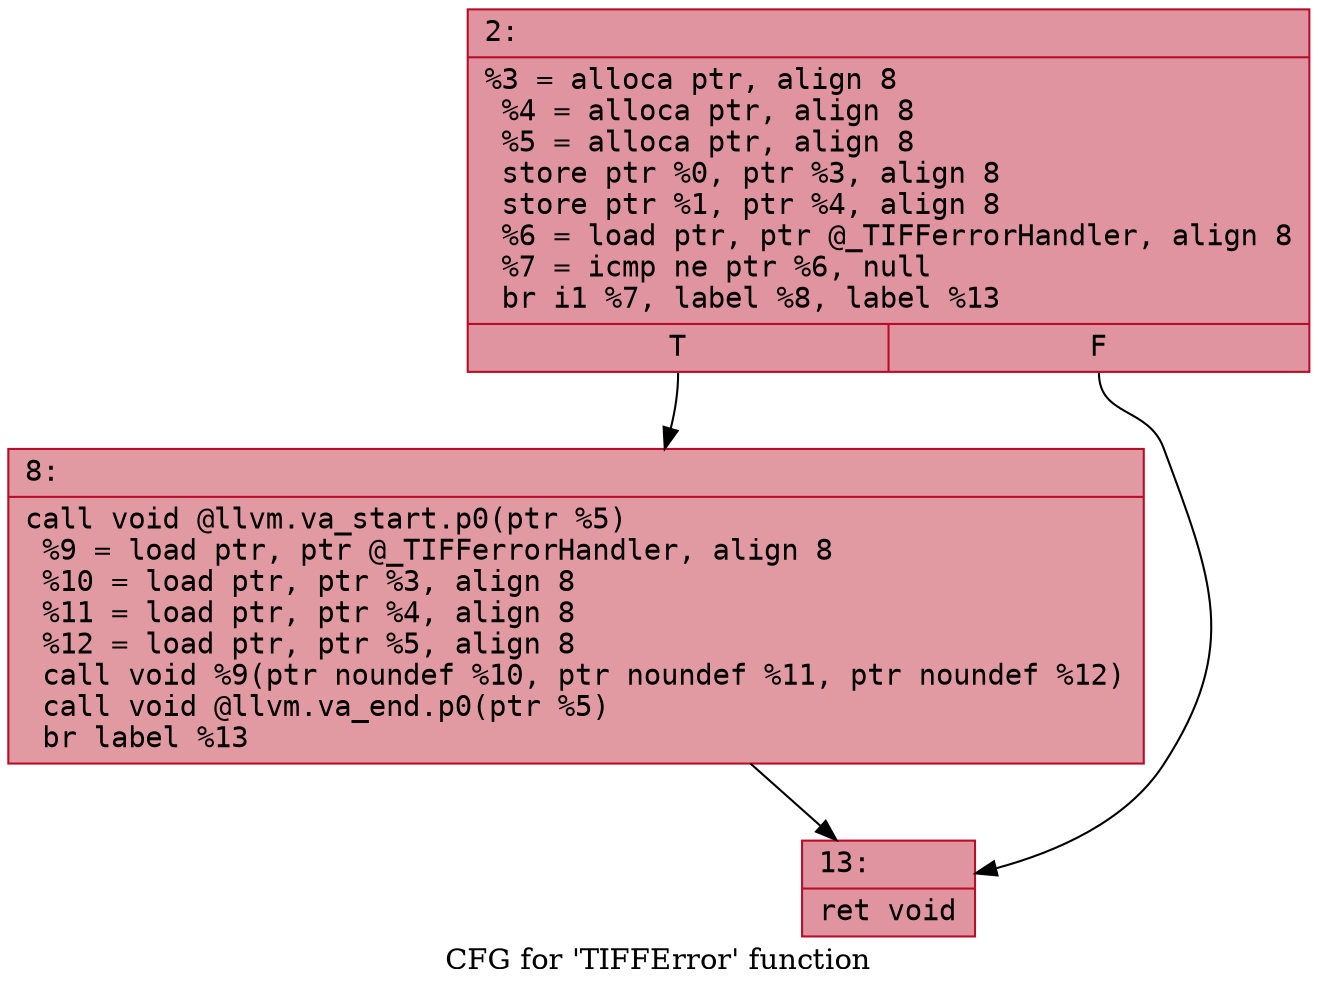 digraph "CFG for 'TIFFError' function" {
	label="CFG for 'TIFFError' function";

	Node0x600002a1df40 [shape=record,color="#b70d28ff", style=filled, fillcolor="#b70d2870" fontname="Courier",label="{2:\l|  %3 = alloca ptr, align 8\l  %4 = alloca ptr, align 8\l  %5 = alloca ptr, align 8\l  store ptr %0, ptr %3, align 8\l  store ptr %1, ptr %4, align 8\l  %6 = load ptr, ptr @_TIFFerrorHandler, align 8\l  %7 = icmp ne ptr %6, null\l  br i1 %7, label %8, label %13\l|{<s0>T|<s1>F}}"];
	Node0x600002a1df40:s0 -> Node0x600002a1df90[tooltip="2 -> 8\nProbability 62.50%" ];
	Node0x600002a1df40:s1 -> Node0x600002a1dfe0[tooltip="2 -> 13\nProbability 37.50%" ];
	Node0x600002a1df90 [shape=record,color="#b70d28ff", style=filled, fillcolor="#bb1b2c70" fontname="Courier",label="{8:\l|  call void @llvm.va_start.p0(ptr %5)\l  %9 = load ptr, ptr @_TIFFerrorHandler, align 8\l  %10 = load ptr, ptr %3, align 8\l  %11 = load ptr, ptr %4, align 8\l  %12 = load ptr, ptr %5, align 8\l  call void %9(ptr noundef %10, ptr noundef %11, ptr noundef %12)\l  call void @llvm.va_end.p0(ptr %5)\l  br label %13\l}"];
	Node0x600002a1df90 -> Node0x600002a1dfe0[tooltip="8 -> 13\nProbability 100.00%" ];
	Node0x600002a1dfe0 [shape=record,color="#b70d28ff", style=filled, fillcolor="#b70d2870" fontname="Courier",label="{13:\l|  ret void\l}"];
}
